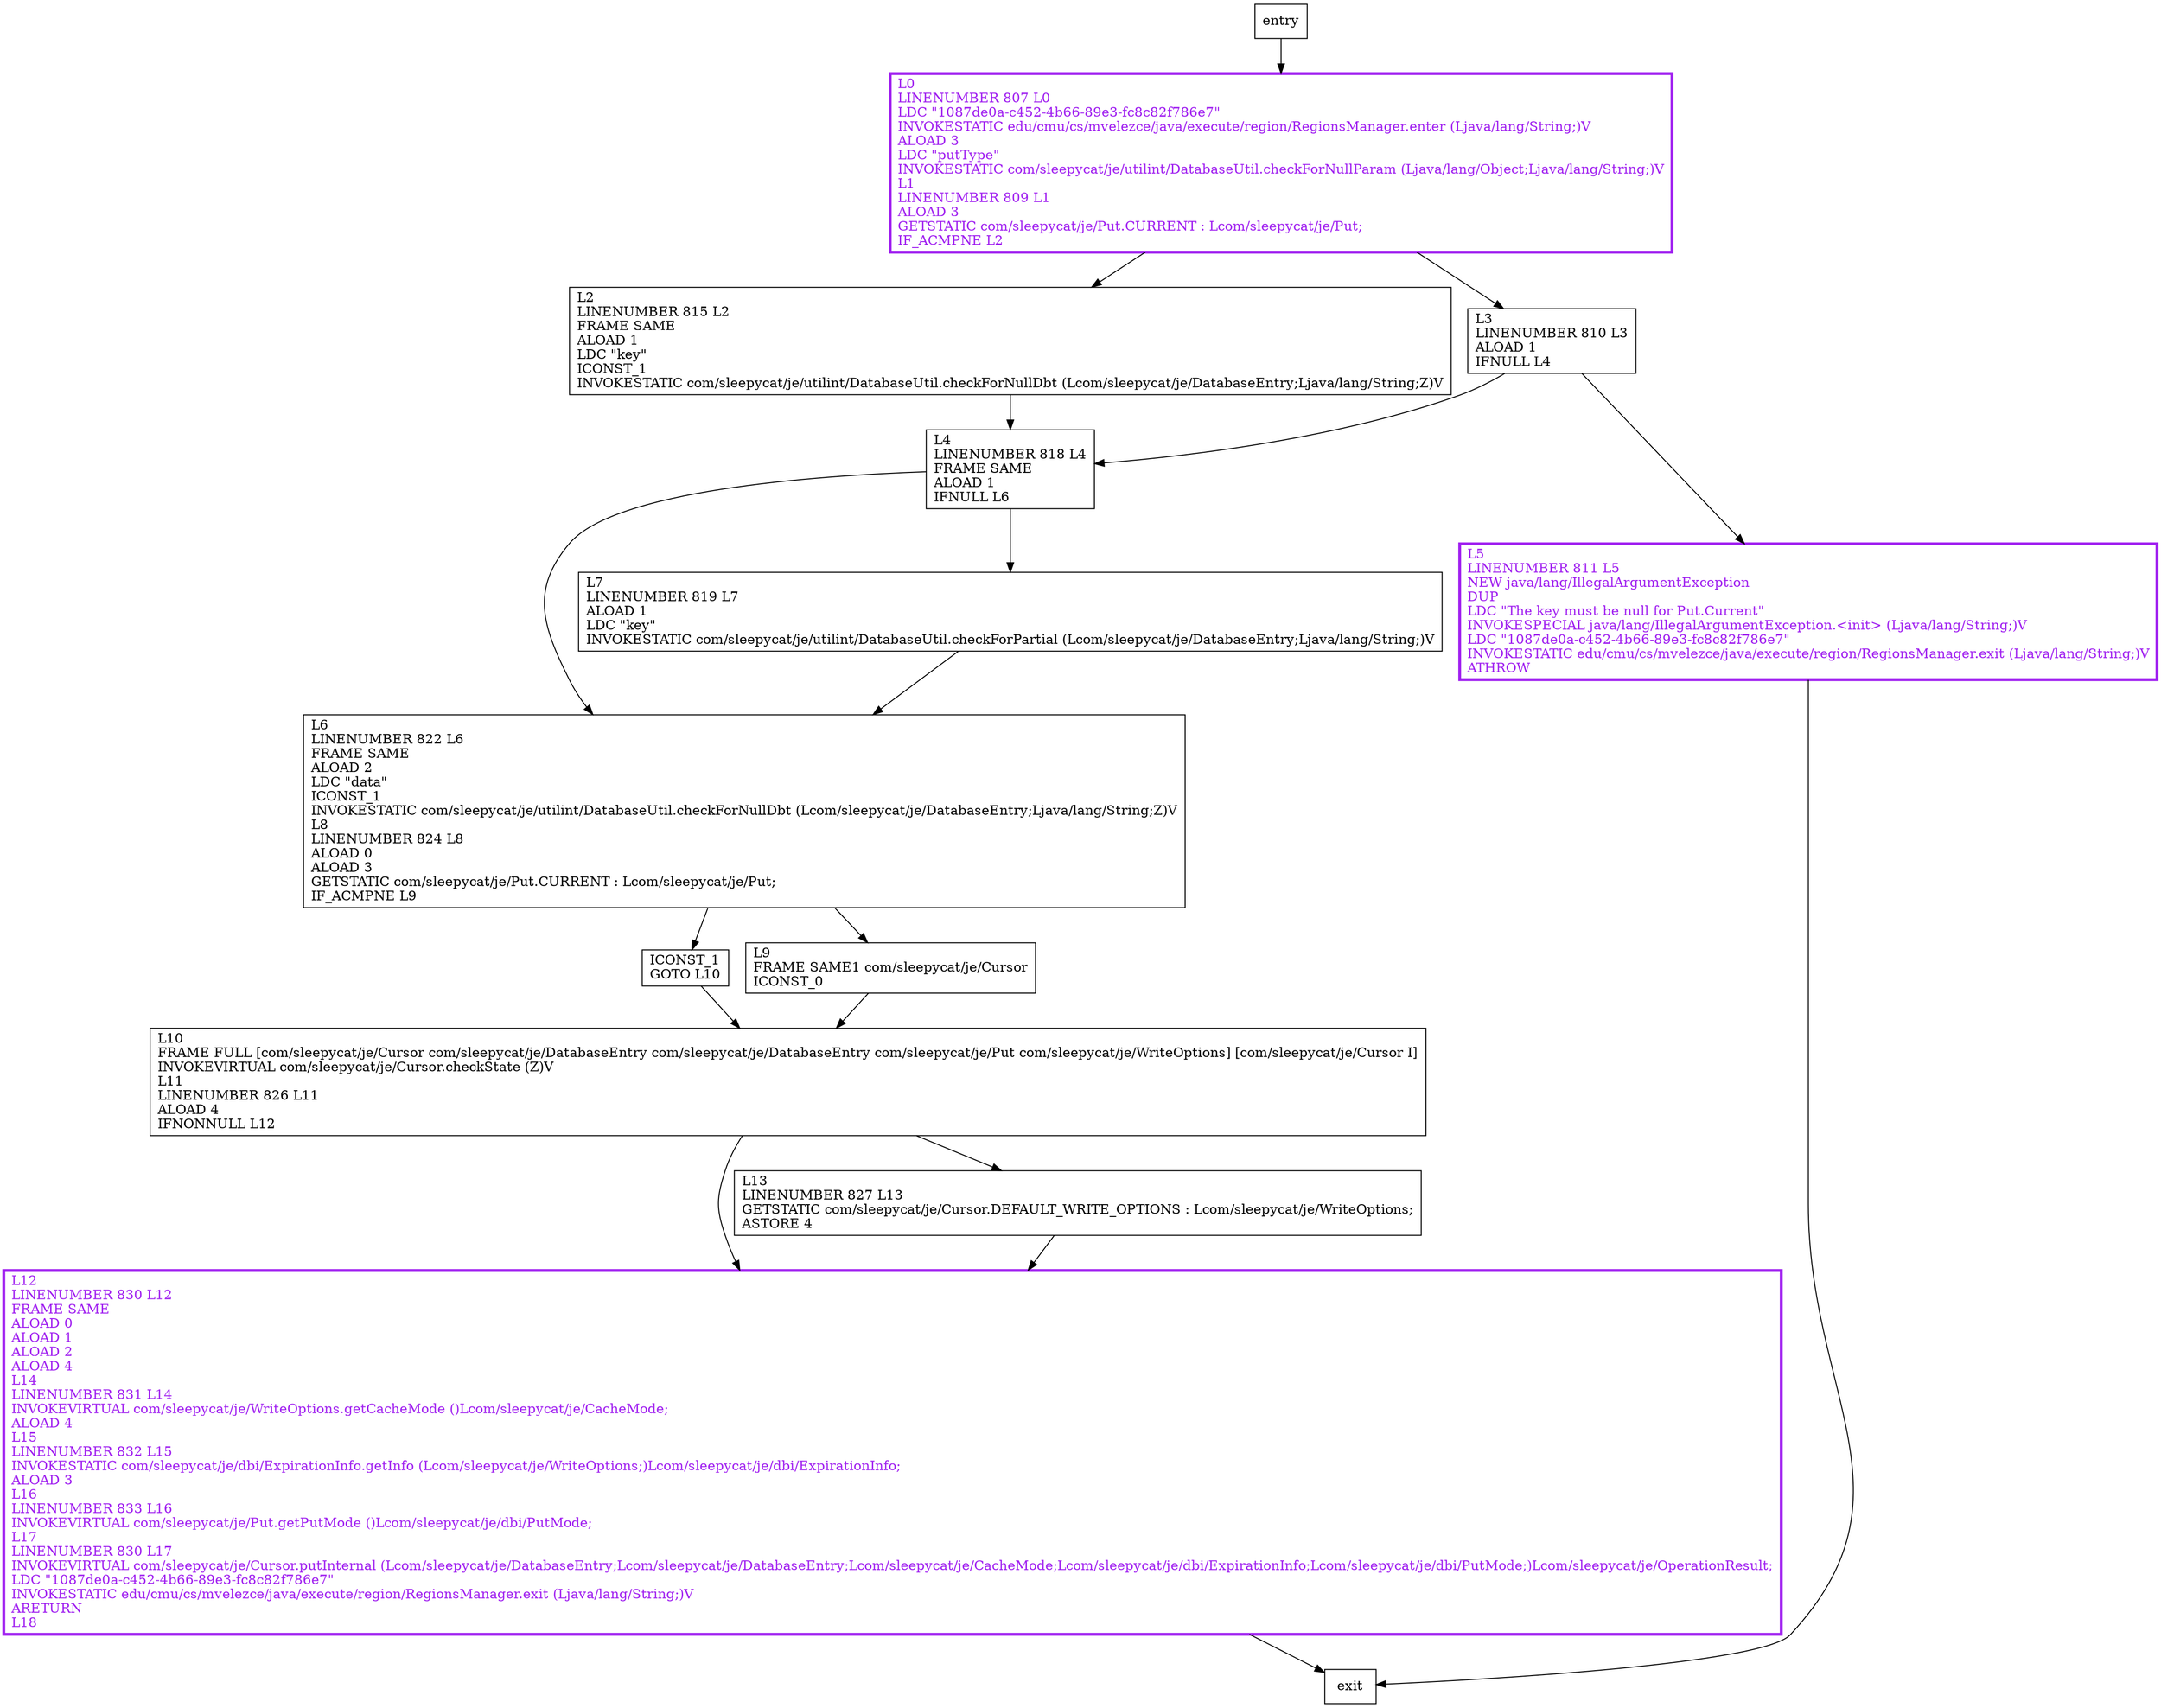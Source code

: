 digraph putInternal {
node [shape=record];
911060791 [label="L5\lLINENUMBER 811 L5\lNEW java/lang/IllegalArgumentException\lDUP\lLDC \"The key must be null for Put.Current\"\lINVOKESPECIAL java/lang/IllegalArgumentException.\<init\> (Ljava/lang/String;)V\lLDC \"1087de0a-c452-4b66-89e3-fc8c82f786e7\"\lINVOKESTATIC edu/cmu/cs/mvelezce/java/execute/region/RegionsManager.exit (Ljava/lang/String;)V\lATHROW\l"];
1602713367 [label="L2\lLINENUMBER 815 L2\lFRAME SAME\lALOAD 1\lLDC \"key\"\lICONST_1\lINVOKESTATIC com/sleepycat/je/utilint/DatabaseUtil.checkForNullDbt (Lcom/sleepycat/je/DatabaseEntry;Ljava/lang/String;Z)V\l"];
518112693 [label="ICONST_1\lGOTO L10\l"];
1288271535 [label="L0\lLINENUMBER 807 L0\lLDC \"1087de0a-c452-4b66-89e3-fc8c82f786e7\"\lINVOKESTATIC edu/cmu/cs/mvelezce/java/execute/region/RegionsManager.enter (Ljava/lang/String;)V\lALOAD 3\lLDC \"putType\"\lINVOKESTATIC com/sleepycat/je/utilint/DatabaseUtil.checkForNullParam (Ljava/lang/Object;Ljava/lang/String;)V\lL1\lLINENUMBER 809 L1\lALOAD 3\lGETSTATIC com/sleepycat/je/Put.CURRENT : Lcom/sleepycat/je/Put;\lIF_ACMPNE L2\l"];
1898133927 [label="L10\lFRAME FULL [com/sleepycat/je/Cursor com/sleepycat/je/DatabaseEntry com/sleepycat/je/DatabaseEntry com/sleepycat/je/Put com/sleepycat/je/WriteOptions] [com/sleepycat/je/Cursor I]\lINVOKEVIRTUAL com/sleepycat/je/Cursor.checkState (Z)V\lL11\lLINENUMBER 826 L11\lALOAD 4\lIFNONNULL L12\l"];
1885083405 [label="L3\lLINENUMBER 810 L3\lALOAD 1\lIFNULL L4\l"];
825674672 [label="L4\lLINENUMBER 818 L4\lFRAME SAME\lALOAD 1\lIFNULL L6\l"];
1113769603 [label="L6\lLINENUMBER 822 L6\lFRAME SAME\lALOAD 2\lLDC \"data\"\lICONST_1\lINVOKESTATIC com/sleepycat/je/utilint/DatabaseUtil.checkForNullDbt (Lcom/sleepycat/je/DatabaseEntry;Ljava/lang/String;Z)V\lL8\lLINENUMBER 824 L8\lALOAD 0\lALOAD 3\lGETSTATIC com/sleepycat/je/Put.CURRENT : Lcom/sleepycat/je/Put;\lIF_ACMPNE L9\l"];
1158606388 [label="L9\lFRAME SAME1 com/sleepycat/je/Cursor\lICONST_0\l"];
622964702 [label="L12\lLINENUMBER 830 L12\lFRAME SAME\lALOAD 0\lALOAD 1\lALOAD 2\lALOAD 4\lL14\lLINENUMBER 831 L14\lINVOKEVIRTUAL com/sleepycat/je/WriteOptions.getCacheMode ()Lcom/sleepycat/je/CacheMode;\lALOAD 4\lL15\lLINENUMBER 832 L15\lINVOKESTATIC com/sleepycat/je/dbi/ExpirationInfo.getInfo (Lcom/sleepycat/je/WriteOptions;)Lcom/sleepycat/je/dbi/ExpirationInfo;\lALOAD 3\lL16\lLINENUMBER 833 L16\lINVOKEVIRTUAL com/sleepycat/je/Put.getPutMode ()Lcom/sleepycat/je/dbi/PutMode;\lL17\lLINENUMBER 830 L17\lINVOKEVIRTUAL com/sleepycat/je/Cursor.putInternal (Lcom/sleepycat/je/DatabaseEntry;Lcom/sleepycat/je/DatabaseEntry;Lcom/sleepycat/je/CacheMode;Lcom/sleepycat/je/dbi/ExpirationInfo;Lcom/sleepycat/je/dbi/PutMode;)Lcom/sleepycat/je/OperationResult;\lLDC \"1087de0a-c452-4b66-89e3-fc8c82f786e7\"\lINVOKESTATIC edu/cmu/cs/mvelezce/java/execute/region/RegionsManager.exit (Ljava/lang/String;)V\lARETURN\lL18\l"];
392989184 [label="L13\lLINENUMBER 827 L13\lGETSTATIC com/sleepycat/je/Cursor.DEFAULT_WRITE_OPTIONS : Lcom/sleepycat/je/WriteOptions;\lASTORE 4\l"];
649667212 [label="L7\lLINENUMBER 819 L7\lALOAD 1\lLDC \"key\"\lINVOKESTATIC com/sleepycat/je/utilint/DatabaseUtil.checkForPartial (Lcom/sleepycat/je/DatabaseEntry;Ljava/lang/String;)V\l"];
entry;
exit;
911060791 -> exit
1113769603 -> 518112693
1113769603 -> 1158606388
622964702 -> exit
392989184 -> 622964702
entry -> 1288271535
1602713367 -> 825674672
518112693 -> 1898133927
1288271535 -> 1602713367
1288271535 -> 1885083405
1898133927 -> 622964702
1898133927 -> 392989184
1885083405 -> 911060791
1885083405 -> 825674672
825674672 -> 1113769603
825674672 -> 649667212
1158606388 -> 1898133927
649667212 -> 1113769603
911060791[fontcolor="purple", penwidth=3, color="purple"];
1288271535[fontcolor="purple", penwidth=3, color="purple"];
622964702[fontcolor="purple", penwidth=3, color="purple"];
}
